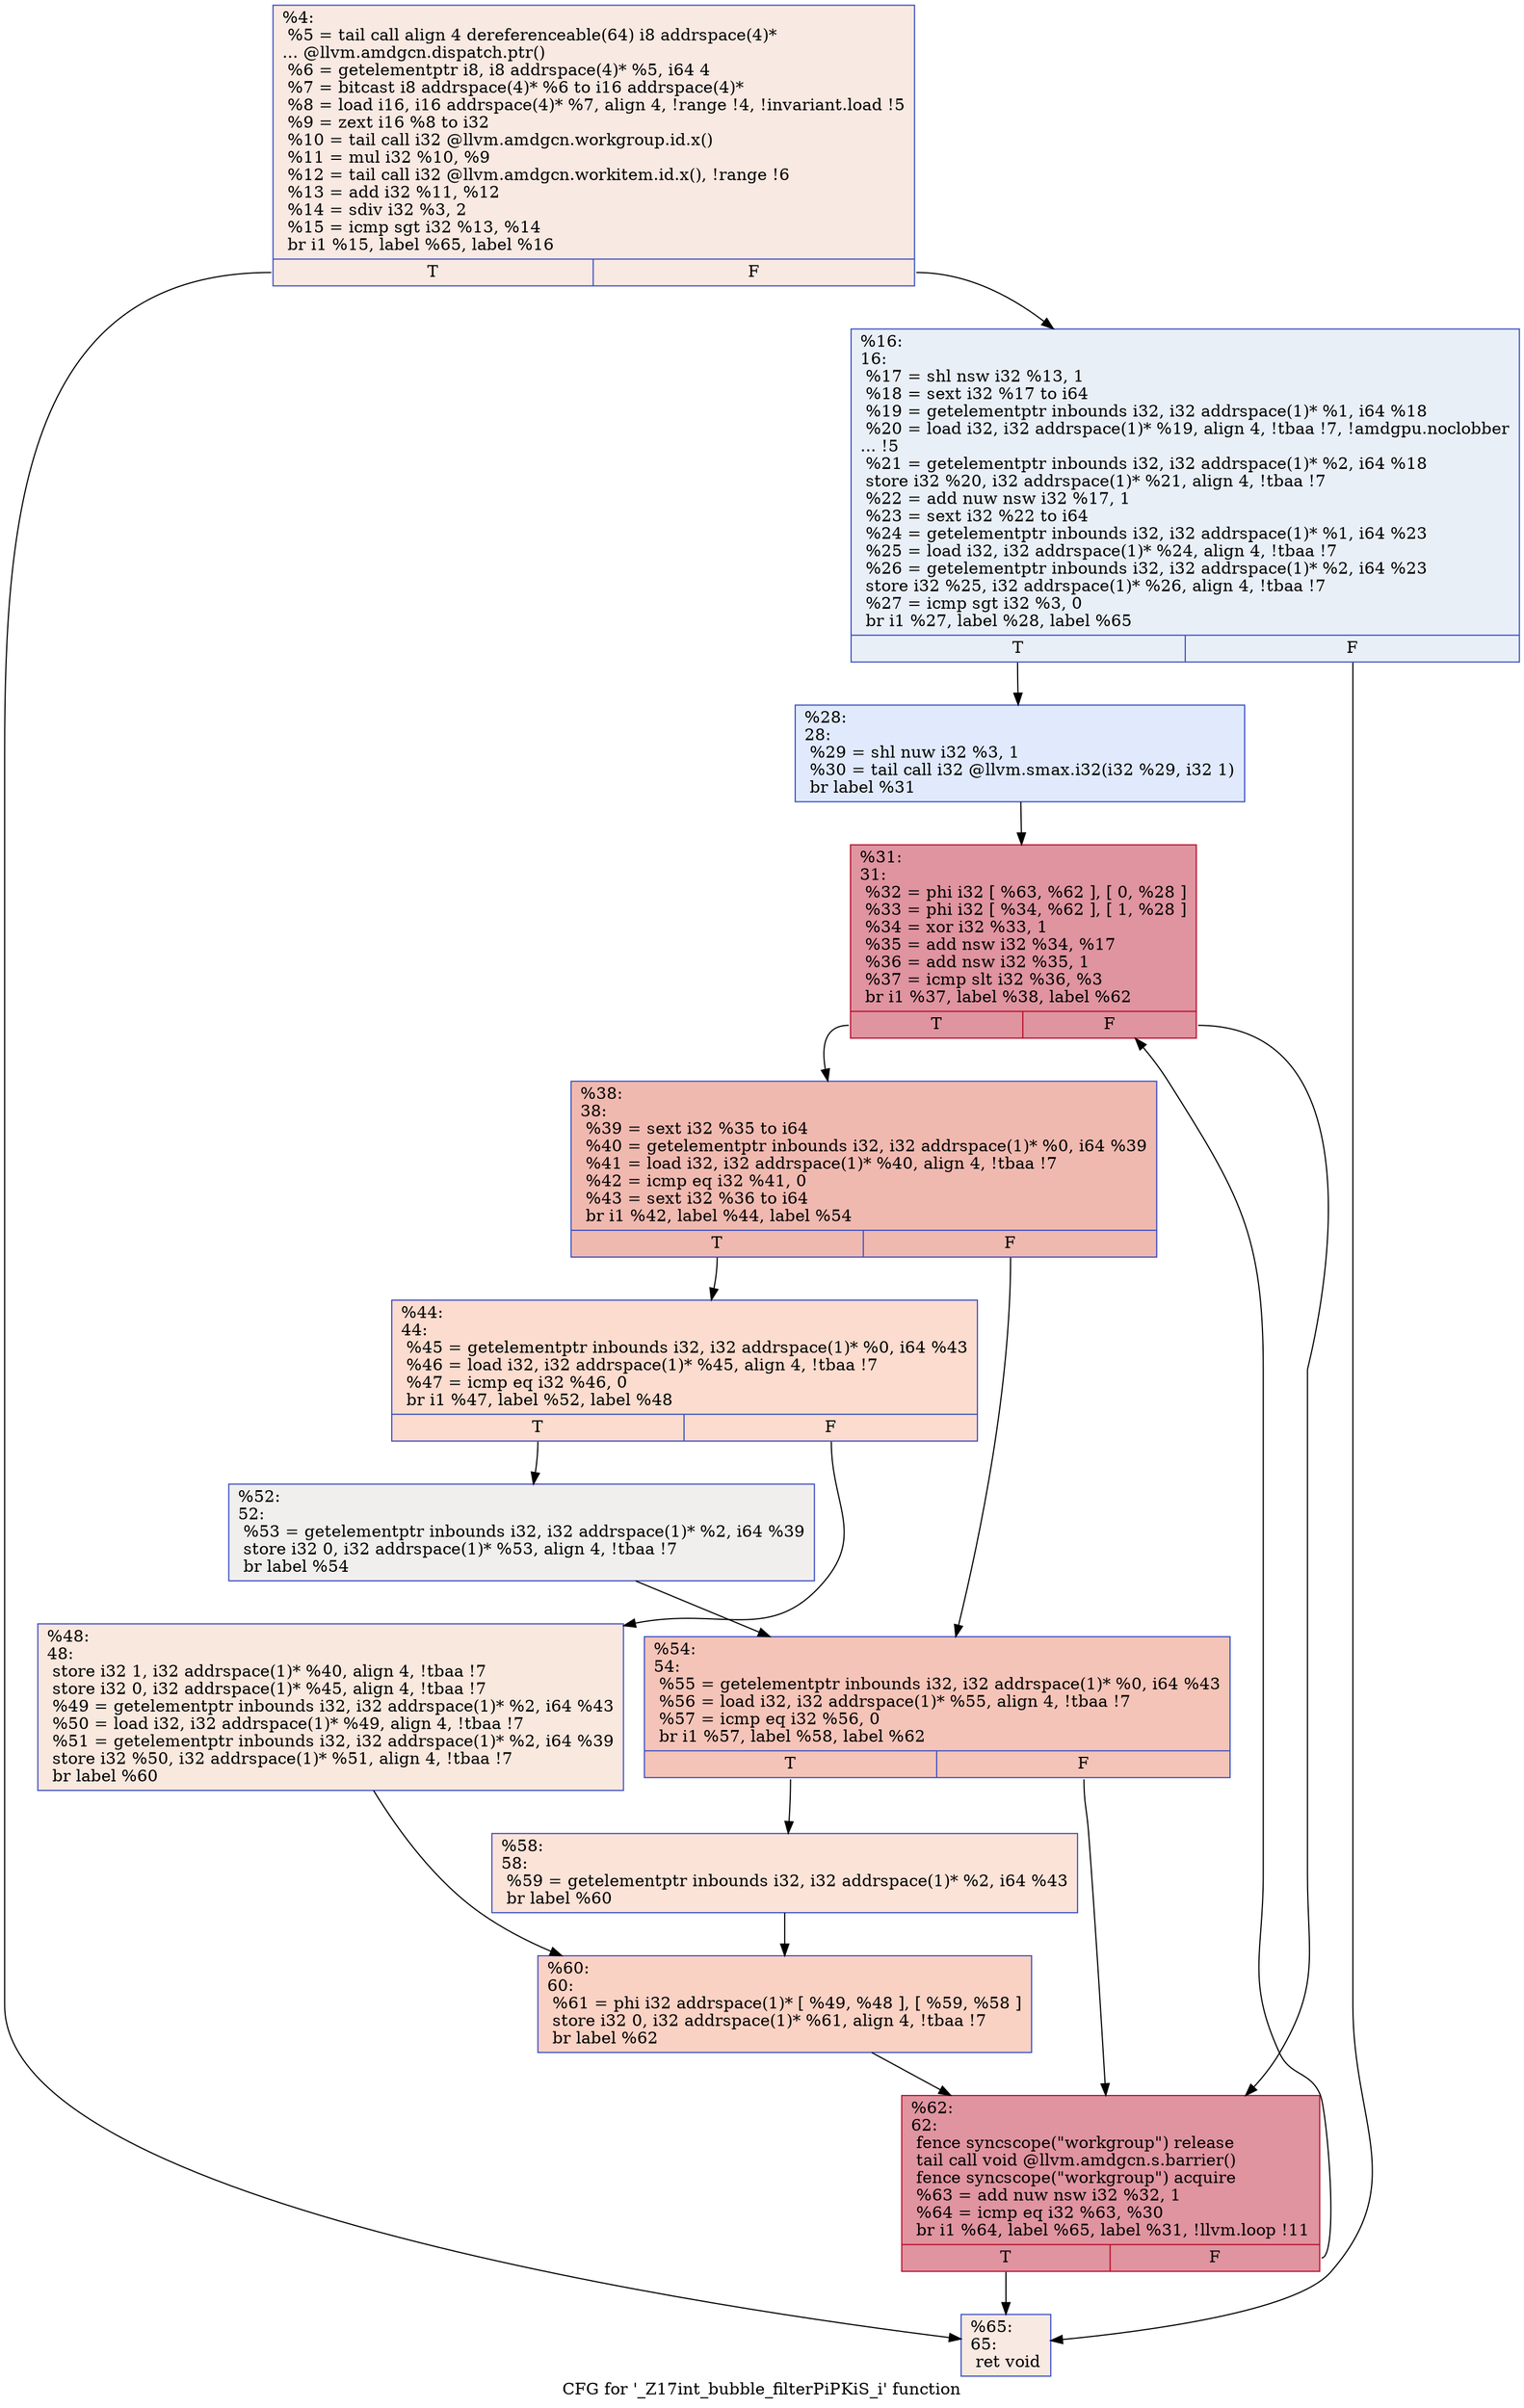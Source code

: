 digraph "CFG for '_Z17int_bubble_filterPiPKiS_i' function" {
	label="CFG for '_Z17int_bubble_filterPiPKiS_i' function";

	Node0x6258d60 [shape=record,color="#3d50c3ff", style=filled, fillcolor="#efcebd70",label="{%4:\l  %5 = tail call align 4 dereferenceable(64) i8 addrspace(4)*\l... @llvm.amdgcn.dispatch.ptr()\l  %6 = getelementptr i8, i8 addrspace(4)* %5, i64 4\l  %7 = bitcast i8 addrspace(4)* %6 to i16 addrspace(4)*\l  %8 = load i16, i16 addrspace(4)* %7, align 4, !range !4, !invariant.load !5\l  %9 = zext i16 %8 to i32\l  %10 = tail call i32 @llvm.amdgcn.workgroup.id.x()\l  %11 = mul i32 %10, %9\l  %12 = tail call i32 @llvm.amdgcn.workitem.id.x(), !range !6\l  %13 = add i32 %11, %12\l  %14 = sdiv i32 %3, 2\l  %15 = icmp sgt i32 %13, %14\l  br i1 %15, label %65, label %16\l|{<s0>T|<s1>F}}"];
	Node0x6258d60:s0 -> Node0x625acf0;
	Node0x6258d60:s1 -> Node0x625ad80;
	Node0x625ad80 [shape=record,color="#3d50c3ff", style=filled, fillcolor="#cedaeb70",label="{%16:\l16:                                               \l  %17 = shl nsw i32 %13, 1\l  %18 = sext i32 %17 to i64\l  %19 = getelementptr inbounds i32, i32 addrspace(1)* %1, i64 %18\l  %20 = load i32, i32 addrspace(1)* %19, align 4, !tbaa !7, !amdgpu.noclobber\l... !5\l  %21 = getelementptr inbounds i32, i32 addrspace(1)* %2, i64 %18\l  store i32 %20, i32 addrspace(1)* %21, align 4, !tbaa !7\l  %22 = add nuw nsw i32 %17, 1\l  %23 = sext i32 %22 to i64\l  %24 = getelementptr inbounds i32, i32 addrspace(1)* %1, i64 %23\l  %25 = load i32, i32 addrspace(1)* %24, align 4, !tbaa !7\l  %26 = getelementptr inbounds i32, i32 addrspace(1)* %2, i64 %23\l  store i32 %25, i32 addrspace(1)* %26, align 4, !tbaa !7\l  %27 = icmp sgt i32 %3, 0\l  br i1 %27, label %28, label %65\l|{<s0>T|<s1>F}}"];
	Node0x625ad80:s0 -> Node0x625c470;
	Node0x625ad80:s1 -> Node0x625acf0;
	Node0x625c470 [shape=record,color="#3d50c3ff", style=filled, fillcolor="#b9d0f970",label="{%28:\l28:                                               \l  %29 = shl nuw i32 %3, 1\l  %30 = tail call i32 @llvm.smax.i32(i32 %29, i32 1)\l  br label %31\l}"];
	Node0x625c470 -> Node0x625c810;
	Node0x625c810 [shape=record,color="#b70d28ff", style=filled, fillcolor="#b70d2870",label="{%31:\l31:                                               \l  %32 = phi i32 [ %63, %62 ], [ 0, %28 ]\l  %33 = phi i32 [ %34, %62 ], [ 1, %28 ]\l  %34 = xor i32 %33, 1\l  %35 = add nsw i32 %34, %17\l  %36 = add nsw i32 %35, 1\l  %37 = icmp slt i32 %36, %3\l  br i1 %37, label %38, label %62\l|{<s0>T|<s1>F}}"];
	Node0x625c810:s0 -> Node0x625af80;
	Node0x625c810:s1 -> Node0x625c940;
	Node0x625af80 [shape=record,color="#3d50c3ff", style=filled, fillcolor="#de614d70",label="{%38:\l38:                                               \l  %39 = sext i32 %35 to i64\l  %40 = getelementptr inbounds i32, i32 addrspace(1)* %0, i64 %39\l  %41 = load i32, i32 addrspace(1)* %40, align 4, !tbaa !7\l  %42 = icmp eq i32 %41, 0\l  %43 = sext i32 %36 to i64\l  br i1 %42, label %44, label %54\l|{<s0>T|<s1>F}}"];
	Node0x625af80:s0 -> Node0x625d290;
	Node0x625af80:s1 -> Node0x625d2e0;
	Node0x625d290 [shape=record,color="#3d50c3ff", style=filled, fillcolor="#f7af9170",label="{%44:\l44:                                               \l  %45 = getelementptr inbounds i32, i32 addrspace(1)* %0, i64 %43\l  %46 = load i32, i32 addrspace(1)* %45, align 4, !tbaa !7\l  %47 = icmp eq i32 %46, 0\l  br i1 %47, label %52, label %48\l|{<s0>T|<s1>F}}"];
	Node0x625d290:s0 -> Node0x625d5c0;
	Node0x625d290:s1 -> Node0x625d610;
	Node0x625d610 [shape=record,color="#3d50c3ff", style=filled, fillcolor="#f2cab570",label="{%48:\l48:                                               \l  store i32 1, i32 addrspace(1)* %40, align 4, !tbaa !7\l  store i32 0, i32 addrspace(1)* %45, align 4, !tbaa !7\l  %49 = getelementptr inbounds i32, i32 addrspace(1)* %2, i64 %43\l  %50 = load i32, i32 addrspace(1)* %49, align 4, !tbaa !7\l  %51 = getelementptr inbounds i32, i32 addrspace(1)* %2, i64 %39\l  store i32 %50, i32 addrspace(1)* %51, align 4, !tbaa !7\l  br label %60\l}"];
	Node0x625d610 -> Node0x625dab0;
	Node0x625d5c0 [shape=record,color="#3d50c3ff", style=filled, fillcolor="#e0dbd870",label="{%52:\l52:                                               \l  %53 = getelementptr inbounds i32, i32 addrspace(1)* %2, i64 %39\l  store i32 0, i32 addrspace(1)* %53, align 4, !tbaa !7\l  br label %54\l}"];
	Node0x625d5c0 -> Node0x625d2e0;
	Node0x625d2e0 [shape=record,color="#3d50c3ff", style=filled, fillcolor="#e97a5f70",label="{%54:\l54:                                               \l  %55 = getelementptr inbounds i32, i32 addrspace(1)* %0, i64 %43\l  %56 = load i32, i32 addrspace(1)* %55, align 4, !tbaa !7\l  %57 = icmp eq i32 %56, 0\l  br i1 %57, label %58, label %62\l|{<s0>T|<s1>F}}"];
	Node0x625d2e0:s0 -> Node0x625deb0;
	Node0x625d2e0:s1 -> Node0x625c940;
	Node0x625deb0 [shape=record,color="#3d50c3ff", style=filled, fillcolor="#f6bfa670",label="{%58:\l58:                                               \l  %59 = getelementptr inbounds i32, i32 addrspace(1)* %2, i64 %43\l  br label %60\l}"];
	Node0x625deb0 -> Node0x625dab0;
	Node0x625dab0 [shape=record,color="#3d50c3ff", style=filled, fillcolor="#f4987a70",label="{%60:\l60:                                               \l  %61 = phi i32 addrspace(1)* [ %49, %48 ], [ %59, %58 ]\l  store i32 0, i32 addrspace(1)* %61, align 4, !tbaa !7\l  br label %62\l}"];
	Node0x625dab0 -> Node0x625c940;
	Node0x625c940 [shape=record,color="#b70d28ff", style=filled, fillcolor="#b70d2870",label="{%62:\l62:                                               \l  fence syncscope(\"workgroup\") release\l  tail call void @llvm.amdgcn.s.barrier()\l  fence syncscope(\"workgroup\") acquire\l  %63 = add nuw nsw i32 %32, 1\l  %64 = icmp eq i32 %63, %30\l  br i1 %64, label %65, label %31, !llvm.loop !11\l|{<s0>T|<s1>F}}"];
	Node0x625c940:s0 -> Node0x625acf0;
	Node0x625c940:s1 -> Node0x625c810;
	Node0x625acf0 [shape=record,color="#3d50c3ff", style=filled, fillcolor="#efcebd70",label="{%65:\l65:                                               \l  ret void\l}"];
}

